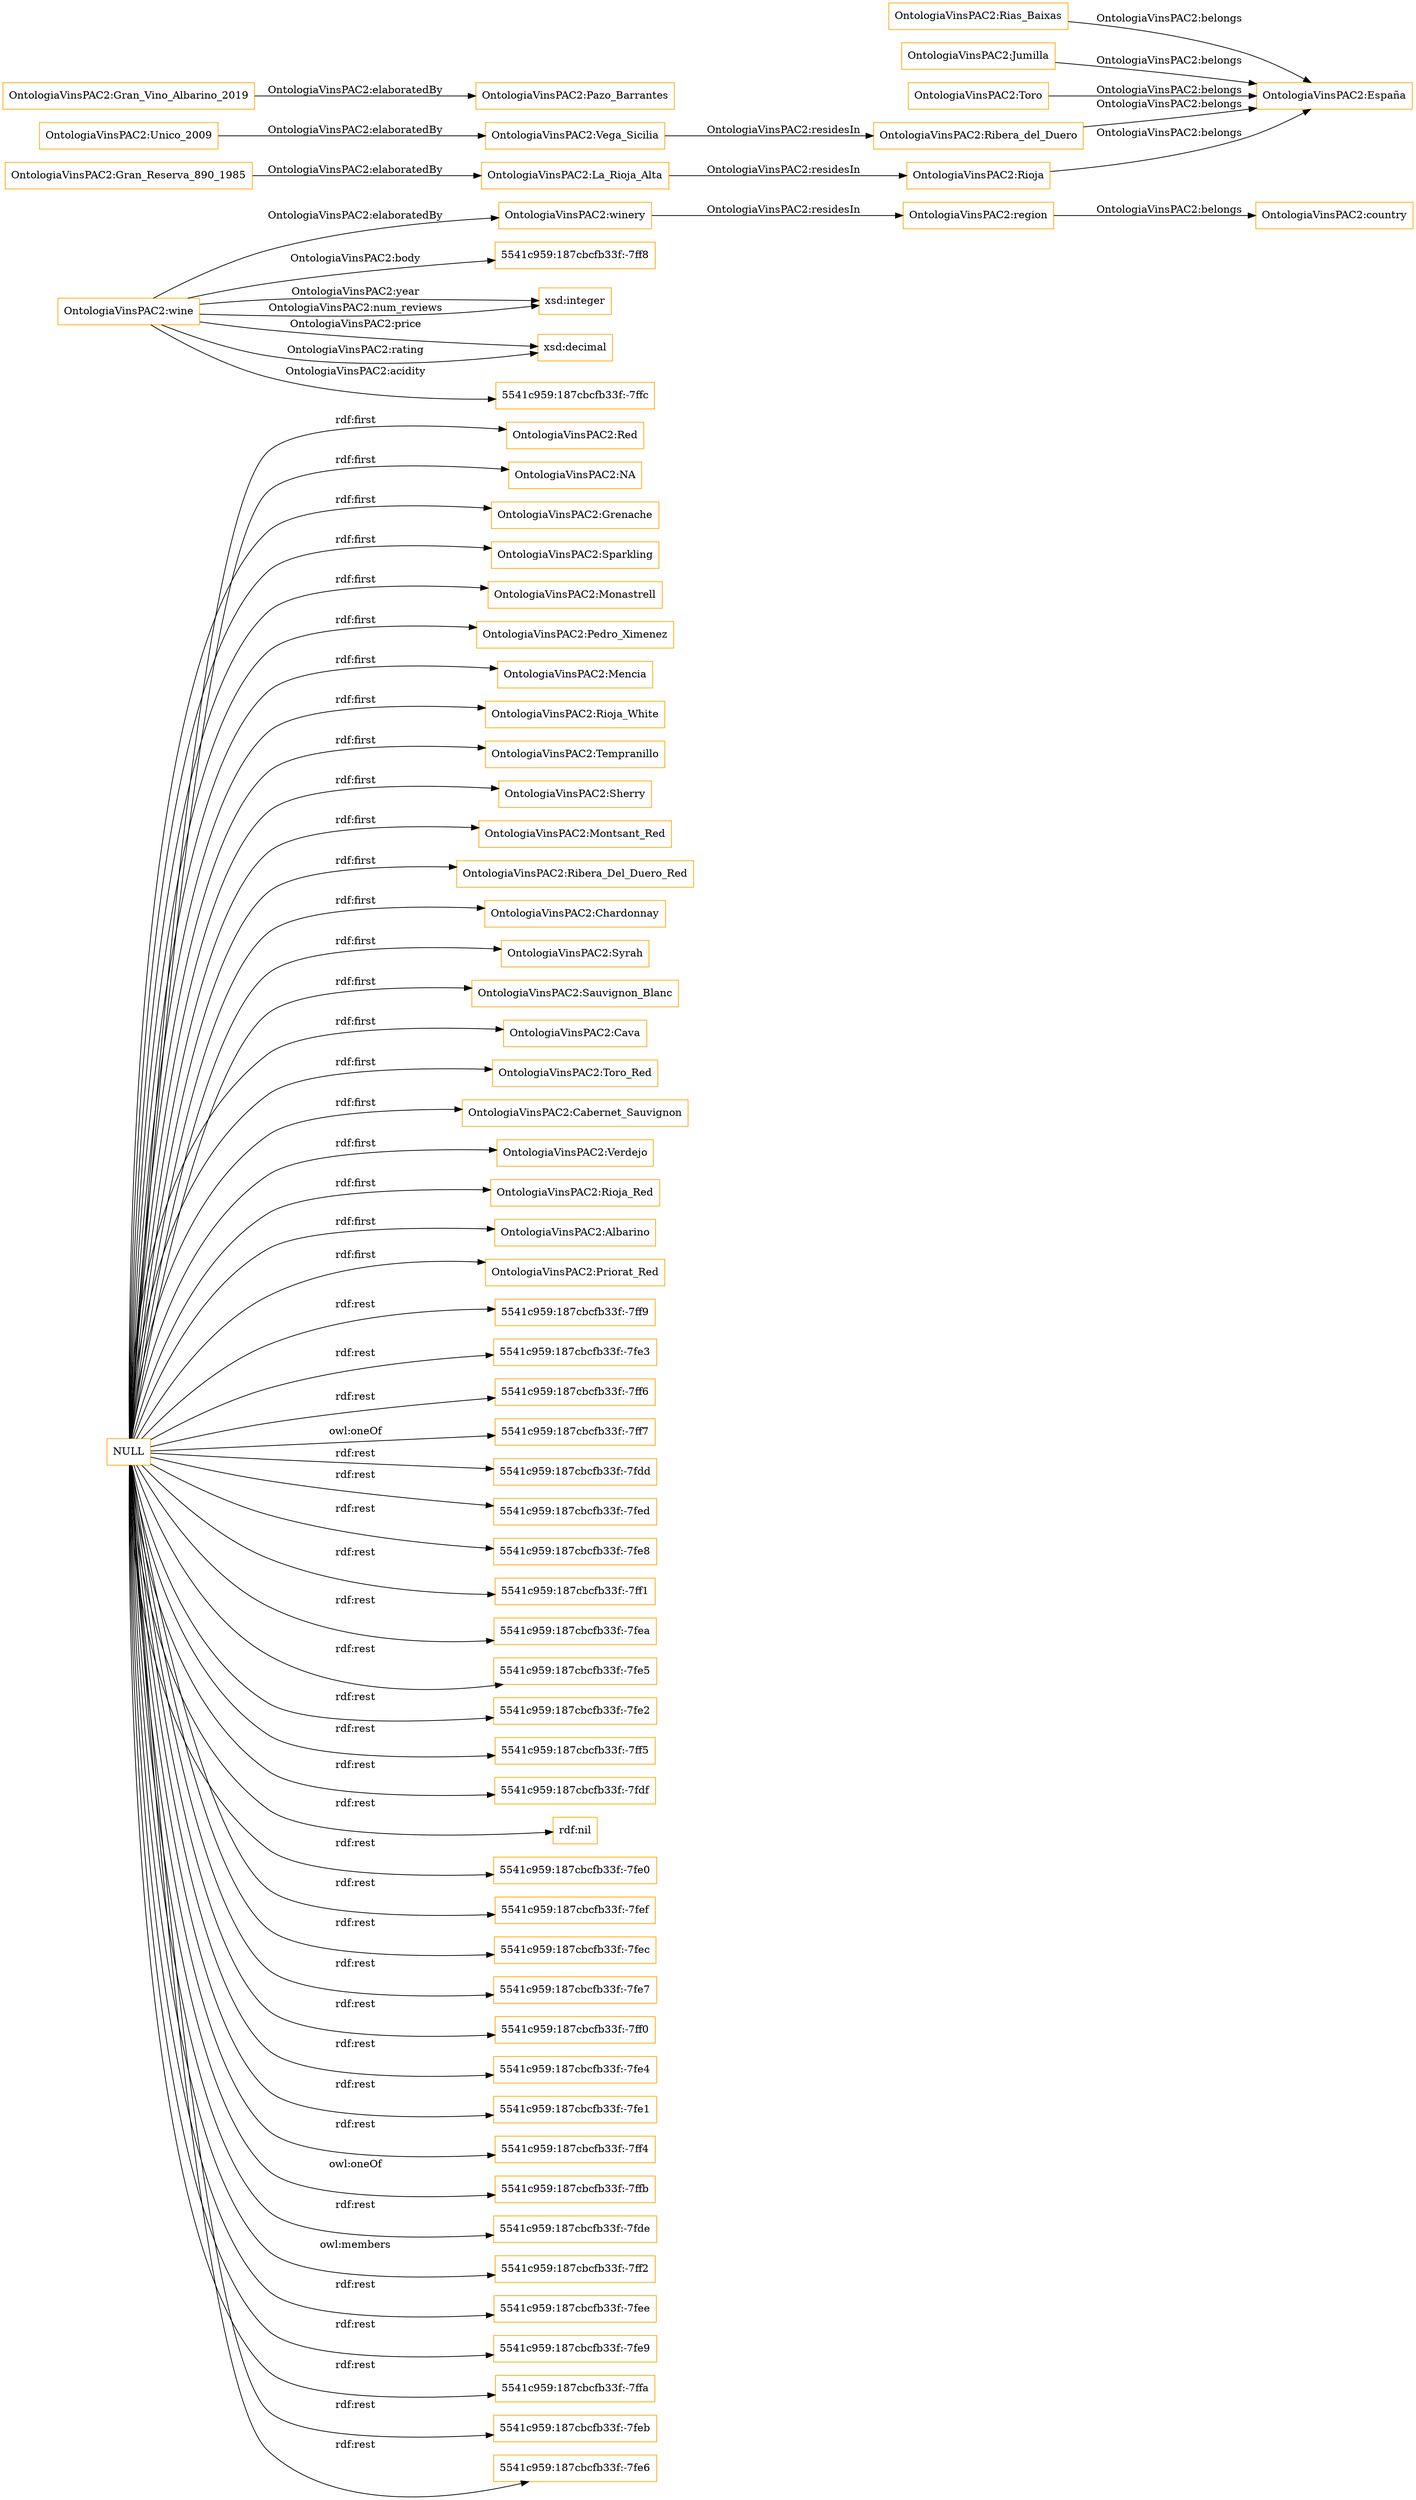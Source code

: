 digraph ar2dtool_diagram { 
rankdir=LR;
size="1501"
node [shape = rectangle, color="orange"]; "OntologiaVinsPAC2:Red" "OntologiaVinsPAC2:NA" "OntologiaVinsPAC2:Grenache" "OntologiaVinsPAC2:country" "OntologiaVinsPAC2:Sparkling" "OntologiaVinsPAC2:Monastrell" "OntologiaVinsPAC2:Pedro_Ximenez" "OntologiaVinsPAC2:Mencia" "OntologiaVinsPAC2:Rioja_White" "OntologiaVinsPAC2:Tempranillo" "OntologiaVinsPAC2:Sherry" "OntologiaVinsPAC2:Montsant_Red" "OntologiaVinsPAC2:Ribera_Del_Duero_Red" "OntologiaVinsPAC2:Chardonnay" "OntologiaVinsPAC2:Syrah" "OntologiaVinsPAC2:region" "OntologiaVinsPAC2:Sauvignon_Blanc" "OntologiaVinsPAC2:Cava" "OntologiaVinsPAC2:Toro_Red" "OntologiaVinsPAC2:Cabernet_Sauvignon" "OntologiaVinsPAC2:Verdejo" "OntologiaVinsPAC2:wine" "OntologiaVinsPAC2:Rioja_Red" "OntologiaVinsPAC2:Albarino" "OntologiaVinsPAC2:Priorat_Red" "OntologiaVinsPAC2:winery" ; /*classes style*/
	"NULL" -> "5541c959:187cbcfb33f:-7ff9" [ label = "rdf:rest" ];
	"NULL" -> "5541c959:187cbcfb33f:-7fe3" [ label = "rdf:rest" ];
	"NULL" -> "OntologiaVinsPAC2:Grenache" [ label = "rdf:first" ];
	"NULL" -> "5541c959:187cbcfb33f:-7ff6" [ label = "rdf:rest" ];
	"NULL" -> "5541c959:187cbcfb33f:-7ff7" [ label = "owl:oneOf" ];
	"NULL" -> "OntologiaVinsPAC2:Cava" [ label = "rdf:first" ];
	"NULL" -> "5541c959:187cbcfb33f:-7fdd" [ label = "rdf:rest" ];
	"NULL" -> "OntologiaVinsPAC2:Verdejo" [ label = "rdf:first" ];
	"NULL" -> "5541c959:187cbcfb33f:-7fed" [ label = "rdf:rest" ];
	"NULL" -> "5541c959:187cbcfb33f:-7fe8" [ label = "rdf:rest" ];
	"NULL" -> "OntologiaVinsPAC2:Albarino" [ label = "rdf:first" ];
	"NULL" -> "OntologiaVinsPAC2:Cabernet_Sauvignon" [ label = "rdf:first" ];
	"NULL" -> "5541c959:187cbcfb33f:-7ff1" [ label = "rdf:rest" ];
	"NULL" -> "OntologiaVinsPAC2:Syrah" [ label = "rdf:first" ];
	"NULL" -> "5541c959:187cbcfb33f:-7fea" [ label = "rdf:rest" ];
	"NULL" -> "5541c959:187cbcfb33f:-7fe5" [ label = "rdf:rest" ];
	"NULL" -> "5541c959:187cbcfb33f:-7fe2" [ label = "rdf:rest" ];
	"NULL" -> "OntologiaVinsPAC2:Sauvignon_Blanc" [ label = "rdf:first" ];
	"NULL" -> "5541c959:187cbcfb33f:-7ff5" [ label = "rdf:rest" ];
	"NULL" -> "OntologiaVinsPAC2:Toro_Red" [ label = "rdf:first" ];
	"NULL" -> "5541c959:187cbcfb33f:-7fdf" [ label = "rdf:rest" ];
	"NULL" -> "OntologiaVinsPAC2:Red" [ label = "rdf:first" ];
	"NULL" -> "rdf:nil" [ label = "rdf:rest" ];
	"NULL" -> "5541c959:187cbcfb33f:-7fe0" [ label = "rdf:rest" ];
	"NULL" -> "5541c959:187cbcfb33f:-7fef" [ label = "rdf:rest" ];
	"NULL" -> "OntologiaVinsPAC2:Chardonnay" [ label = "rdf:first" ];
	"NULL" -> "OntologiaVinsPAC2:Ribera_Del_Duero_Red" [ label = "rdf:first" ];
	"NULL" -> "5541c959:187cbcfb33f:-7fec" [ label = "rdf:rest" ];
	"NULL" -> "OntologiaVinsPAC2:Priorat_Red" [ label = "rdf:first" ];
	"NULL" -> "5541c959:187cbcfb33f:-7fe7" [ label = "rdf:rest" ];
	"NULL" -> "OntologiaVinsPAC2:Sparkling" [ label = "rdf:first" ];
	"NULL" -> "5541c959:187cbcfb33f:-7ff0" [ label = "rdf:rest" ];
	"NULL" -> "OntologiaVinsPAC2:Rioja_Red" [ label = "rdf:first" ];
	"NULL" -> "5541c959:187cbcfb33f:-7fe4" [ label = "rdf:rest" ];
	"NULL" -> "OntologiaVinsPAC2:Pedro_Ximenez" [ label = "rdf:first" ];
	"NULL" -> "OntologiaVinsPAC2:NA" [ label = "rdf:first" ];
	"NULL" -> "5541c959:187cbcfb33f:-7fe1" [ label = "rdf:rest" ];
	"NULL" -> "OntologiaVinsPAC2:Montsant_Red" [ label = "rdf:first" ];
	"NULL" -> "5541c959:187cbcfb33f:-7ff4" [ label = "rdf:rest" ];
	"NULL" -> "5541c959:187cbcfb33f:-7ffb" [ label = "owl:oneOf" ];
	"NULL" -> "5541c959:187cbcfb33f:-7fde" [ label = "rdf:rest" ];
	"NULL" -> "5541c959:187cbcfb33f:-7ff2" [ label = "owl:members" ];
	"NULL" -> "5541c959:187cbcfb33f:-7fee" [ label = "rdf:rest" ];
	"NULL" -> "5541c959:187cbcfb33f:-7fe9" [ label = "rdf:rest" ];
	"NULL" -> "OntologiaVinsPAC2:Tempranillo" [ label = "rdf:first" ];
	"NULL" -> "5541c959:187cbcfb33f:-7ffa" [ label = "rdf:rest" ];
	"NULL" -> "OntologiaVinsPAC2:Mencia" [ label = "rdf:first" ];
	"NULL" -> "OntologiaVinsPAC2:Rioja_White" [ label = "rdf:first" ];
	"NULL" -> "5541c959:187cbcfb33f:-7feb" [ label = "rdf:rest" ];
	"NULL" -> "5541c959:187cbcfb33f:-7fe6" [ label = "rdf:rest" ];
	"NULL" -> "OntologiaVinsPAC2:Monastrell" [ label = "rdf:first" ];
	"NULL" -> "OntologiaVinsPAC2:Sherry" [ label = "rdf:first" ];
	"OntologiaVinsPAC2:La_Rioja_Alta" -> "OntologiaVinsPAC2:Rioja" [ label = "OntologiaVinsPAC2:residesIn" ];
	"OntologiaVinsPAC2:Rias_Baixas" -> "OntologiaVinsPAC2:España" [ label = "OntologiaVinsPAC2:belongs" ];
	"OntologiaVinsPAC2:Rioja" -> "OntologiaVinsPAC2:España" [ label = "OntologiaVinsPAC2:belongs" ];
	"OntologiaVinsPAC2:Unico_2009" -> "OntologiaVinsPAC2:Vega_Sicilia" [ label = "OntologiaVinsPAC2:elaboratedBy" ];
	"OntologiaVinsPAC2:Jumilla" -> "OntologiaVinsPAC2:España" [ label = "OntologiaVinsPAC2:belongs" ];
	"OntologiaVinsPAC2:Toro" -> "OntologiaVinsPAC2:España" [ label = "OntologiaVinsPAC2:belongs" ];
	"OntologiaVinsPAC2:Ribera_del_Duero" -> "OntologiaVinsPAC2:España" [ label = "OntologiaVinsPAC2:belongs" ];
	"OntologiaVinsPAC2:Gran_Vino_Albarino_2019" -> "OntologiaVinsPAC2:Pazo_Barrantes" [ label = "OntologiaVinsPAC2:elaboratedBy" ];
	"OntologiaVinsPAC2:Vega_Sicilia" -> "OntologiaVinsPAC2:Ribera_del_Duero" [ label = "OntologiaVinsPAC2:residesIn" ];
	"OntologiaVinsPAC2:Gran_Reserva_890_1985" -> "OntologiaVinsPAC2:La_Rioja_Alta" [ label = "OntologiaVinsPAC2:elaboratedBy" ];
	"OntologiaVinsPAC2:wine" -> "5541c959:187cbcfb33f:-7ff8" [ label = "OntologiaVinsPAC2:body" ];
	"OntologiaVinsPAC2:wine" -> "xsd:integer" [ label = "OntologiaVinsPAC2:year" ];
	"OntologiaVinsPAC2:wine" -> "xsd:decimal" [ label = "OntologiaVinsPAC2:price" ];
	"OntologiaVinsPAC2:wine" -> "xsd:decimal" [ label = "OntologiaVinsPAC2:rating" ];
	"OntologiaVinsPAC2:wine" -> "5541c959:187cbcfb33f:-7ffc" [ label = "OntologiaVinsPAC2:acidity" ];
	"OntologiaVinsPAC2:region" -> "OntologiaVinsPAC2:country" [ label = "OntologiaVinsPAC2:belongs" ];
	"OntologiaVinsPAC2:wine" -> "OntologiaVinsPAC2:winery" [ label = "OntologiaVinsPAC2:elaboratedBy" ];
	"OntologiaVinsPAC2:winery" -> "OntologiaVinsPAC2:region" [ label = "OntologiaVinsPAC2:residesIn" ];
	"OntologiaVinsPAC2:wine" -> "xsd:integer" [ label = "OntologiaVinsPAC2:num_reviews" ];

}
